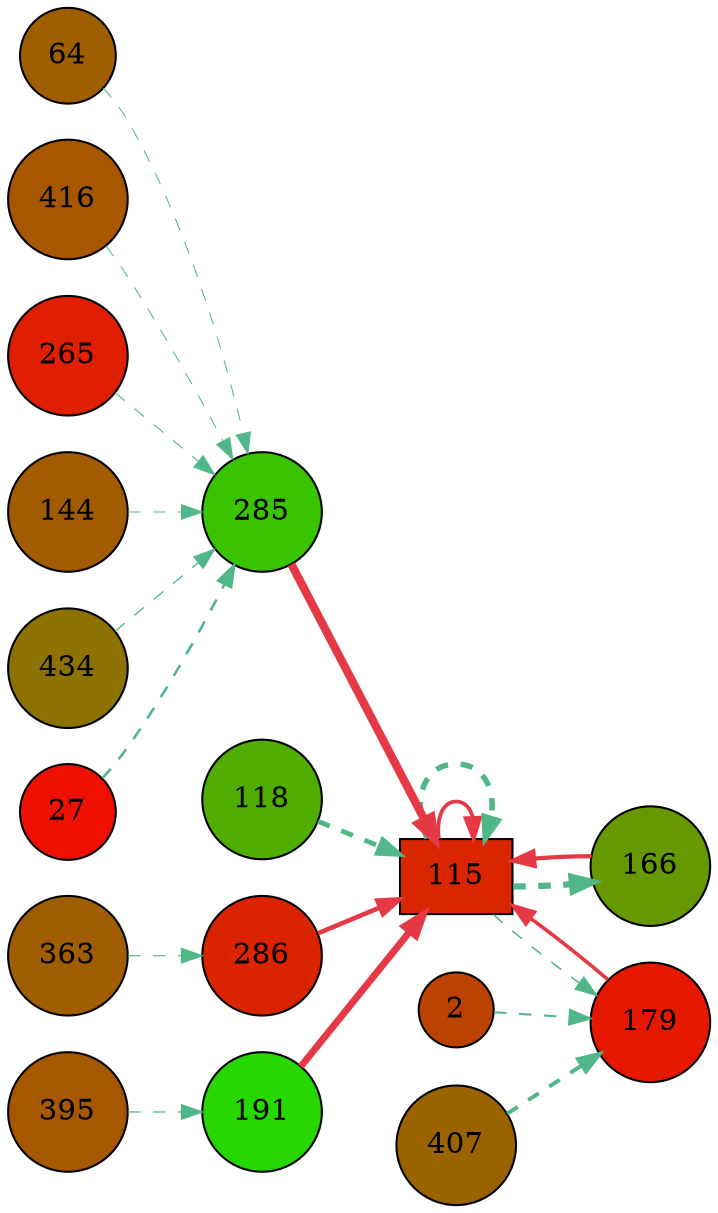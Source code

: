digraph G{
rankdir=LR;
64 [style=filled, shape=circle, fillcolor="#9f5f00", label="64"];
416 [style=filled, shape=circle, fillcolor="#a75700", label="416"];
2 [style=filled, shape=circle, fillcolor="#bc4200", label="2"];
166 [style=filled, shape=circle, fillcolor="#669800", label="166"];
265 [style=filled, shape=circle, fillcolor="#df1f00", label="265"];
363 [style=filled, shape=circle, fillcolor="#a05e00", label="363"];
395 [style=filled, shape=circle, fillcolor="#a65800", label="395"];
144 [style=filled, shape=circle, fillcolor="#a25c00", label="144"];
434 [style=filled, shape=circle, fillcolor="#8c7200", label="434"];
115 [style=filled, shape=box, fillcolor="#d92500", label="115"];
179 [style=filled, shape=circle, fillcolor="#e61800", label="179"];
118 [style=filled, shape=circle, fillcolor="#50ae00", label="118"];
407 [style=filled, shape=circle, fillcolor="#9b6300", label="407"];
27 [style=filled, shape=circle, fillcolor="#ee1000", label="27"];
285 [style=filled, shape=circle, fillcolor="#3ac400", label="285"];
286 [style=filled, shape=circle, fillcolor="#da2400", label="286"];
191 [style=filled, shape=circle, fillcolor="#26d800", label="191"];
285 -> 115 [color="#e63946",penwidth=4.00];
191 -> 115 [color="#e63946",penwidth=3.34];
286 -> 115 [color="#e63946",penwidth=2.22];
166 -> 115 [color="#e63946",penwidth=2.04];
115 -> 115 [color="#e63946",penwidth=1.81];
179 -> 115 [color="#e63946",penwidth=1.75];
115 -> 166 [color="#52b788",style=dashed,penwidth=3.00];
115 -> 115 [color="#52b788",style=dashed,penwidth=2.66];
118 -> 115 [color="#52b788",style=dashed,penwidth=2.31];
407 -> 179 [color="#52b788",style=dashed,penwidth=1.93];
2 -> 179 [color="#52b788",style=dashed,penwidth=1.00];
115 -> 179 [color="#52b788",style=dashed,penwidth=0.74];
27 -> 285 [color="#52b788",style=dashed,penwidth=1.25];
434 -> 285 [color="#52b788",style=dashed,penwidth=0.65];
265 -> 285 [color="#52b788",style=dashed,penwidth=0.54];
64 -> 285 [color="#52b788",style=dashed,penwidth=0.50];
416 -> 285 [color="#52b788",style=dashed,penwidth=0.50];
144 -> 285 [color="#52b788",style=dashed,penwidth=0.50];
363 -> 286 [color="#52b788",style=dashed,penwidth=0.57];
395 -> 191 [color="#52b788",style=dashed,penwidth=0.60];
}